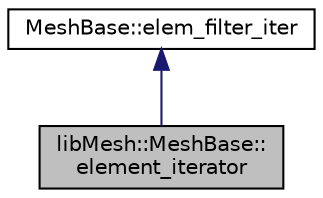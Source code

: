 digraph "libMesh::MeshBase::element_iterator"
{
 // INTERACTIVE_SVG=YES
  edge [fontname="Helvetica",fontsize="10",labelfontname="Helvetica",labelfontsize="10"];
  node [fontname="Helvetica",fontsize="10",shape=record];
  Node1 [label="libMesh::MeshBase::\lelement_iterator",height=0.2,width=0.4,color="black", fillcolor="grey75", style="filled" fontcolor="black"];
  Node2 -> Node1 [dir="back",color="midnightblue",fontsize="10",style="solid",fontname="Helvetica"];
  Node2 [label="MeshBase::elem_filter_iter",height=0.2,width=0.4,color="black", fillcolor="white", style="filled",URL="$classvariant__filter__iterator.html",tooltip="Original Authors: Corwin Joy * Michael Gradman cjoy@houston.rr.com * Michael.Gradman@caminus.com Caminus, Suite 1150, Two Allen Center, 1200 Smith Street, Houston, TX 77002 This class is an extension of variant_bidirectional_iterator to a filter_iterator similar to boost&#39;s. "];
}
